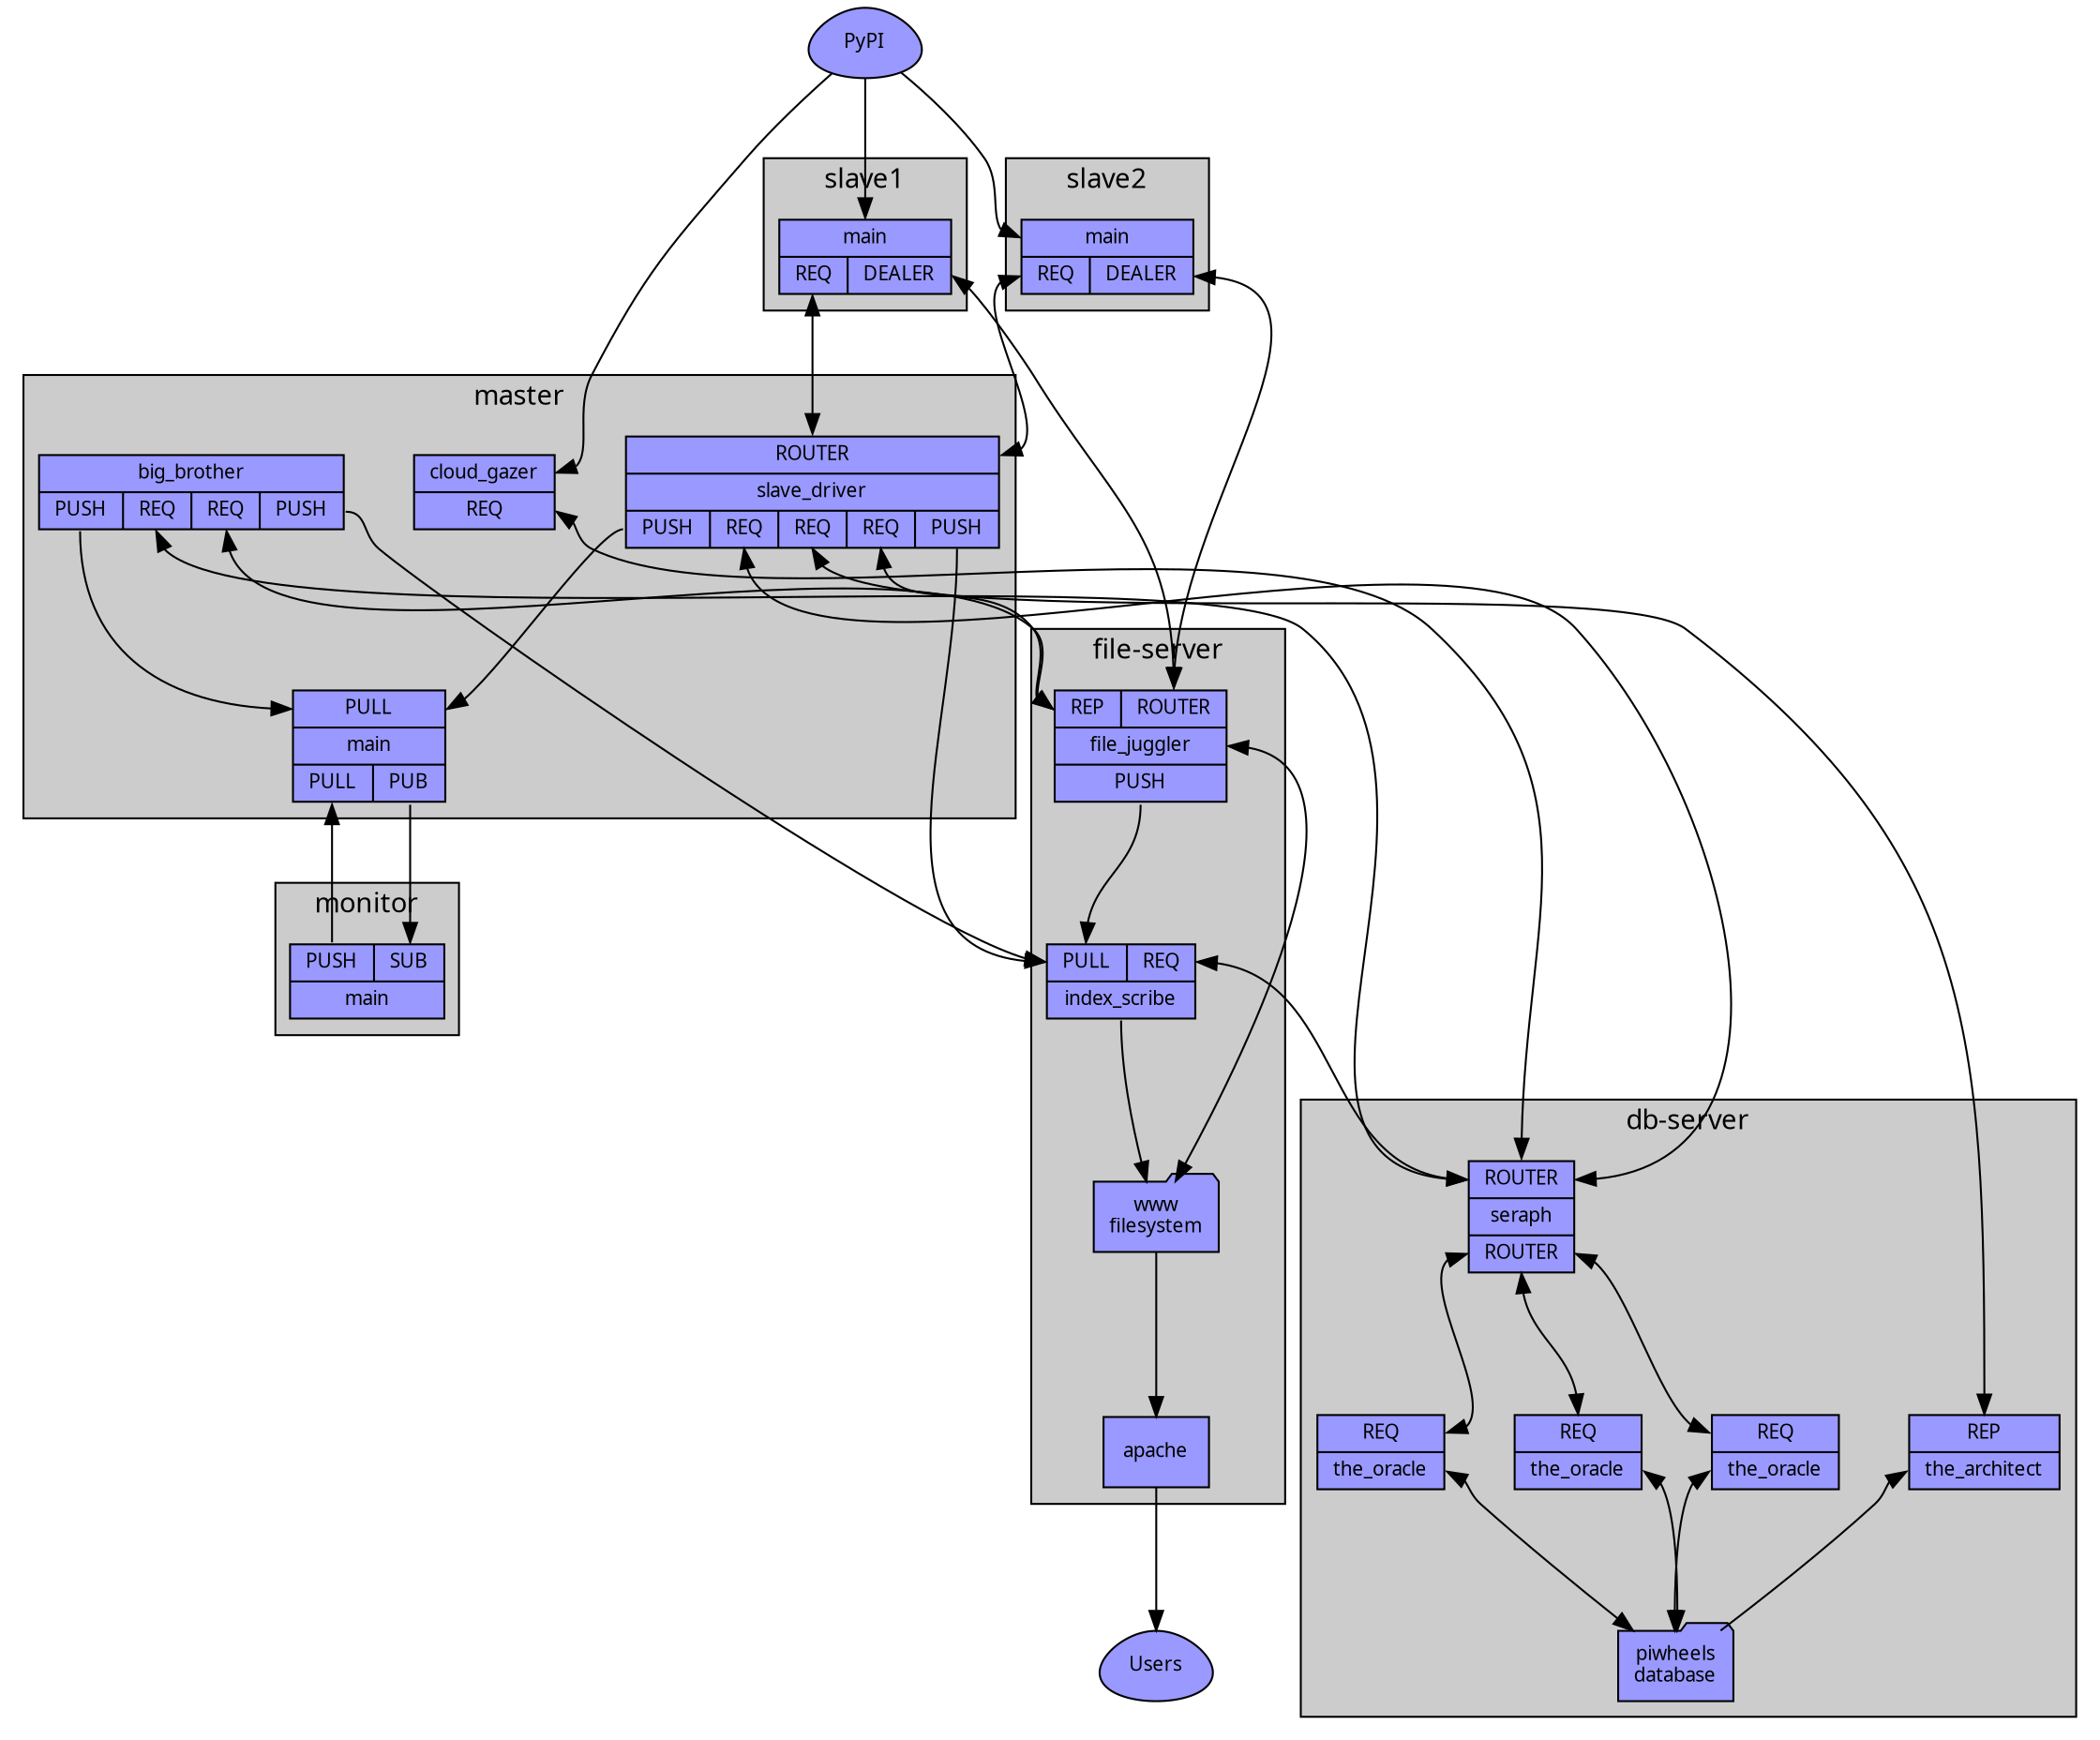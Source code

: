 digraph piwheels {
    graph [nodesep=0.5, ranksep=1, style=filled, fontname=Sans, fontsize=14, fillcolor="#cccccc"];
    node [shape=record, fontname=Sans, fontsize=10, style=filled, fillcolor="#9999ff", penwidth=1];
    edge [fontname=Sans, fontsize=8];

    pypi [label="PyPI", shape=egg];
    users [label="Users", shape=egg];

    subgraph cluster_db_server {
        graph [label="db-server"];

        the_oracle1 [label="{<seraph>REQ|<t>the_oracle}"];
        the_oracle2 [label="{<seraph>REQ|<t>the_oracle}"];
        the_oracle3 [label="{<seraph>REQ|<t>the_oracle}"];
        the_architect [label="{<builds>REP|<t>the_architect}"];
        seraph [label="{<db>ROUTER|<t>seraph|<oracle>ROUTER}"];
        db [label="piwheels\ndatabase", shape=folder];

        seraph:oracle->the_oracle1:seraph [dir=both];
        seraph:oracle->the_oracle2:seraph [dir=both];
        seraph:oracle->the_oracle3:seraph [dir=both];
        the_oracle1:t->db [dir=both];
        the_oracle2:t->db [dir=both];
        the_oracle3:t->db [dir=both];
        the_architect:t->db [dir=back];
    }

    subgraph cluster_file_server {
        graph [label="file-server"];

        file_juggler [label="{{<fs>REP|<slaves>ROUTER}|<t>file_juggler|{<indexes>PUSH}}"];
        index_scribe [label="{{<indexes>PULL|<db>REQ}|<t>index_scribe}"];
        fs [label="www\nfilesystem", shape=folder];
        apache;

        index_scribe:t->fs;
        file_juggler:t->fs [dir=both];
        fs->apache;
    }

    subgraph cluster_master {
        graph [label="master"];

        cloud_gazer [label="{<t>cloud_gazer|<db>REQ}"];
        main [label="{{<int_status>PULL}|main|{<control>PULL|<ext_status>PUB}}"];
        big_brother [label="{<t>big_brother|{<int_status>PUSH|<db>REQ|<fs>REQ|<indexes>PUSH}}"];
        slave_driver [label="{{<slaves>ROUTER}|<t>slave_driver|{<int_status>PUSH|<db>REQ|<builds>REQ|<fs>REQ|<indexes>PUSH}}"];

        big_brother:int_status->main:int_status;
        slave_driver:int_status->main:int_status;
    }

    subgraph cluster_monitor {
        graph [label="monitor"];
        monitor [label="{{<control>PUSH|<status>SUB}|<t>main}"];
    }

    subgraph cluster_slave1 {
        graph [label="slave1"];
        slave1 [label="{<t>main|{<builds>REQ|<files>DEALER}}"];
    }

    subgraph cluster_slave2 {
        graph [label="slave2"];
        slave2 [label="{<t>main|{<builds>REQ|<files>DEALER}}"];
    }

    pypi->cloud_gazer:t;
    pypi->slave1:t;
    pypi->slave2:t;
    slave1:builds->slave_driver:slaves [dir=both];
    slave2:builds->slave_driver:slaves [dir=both];
    slave1:files->file_juggler:slaves [dir=both];
    slave2:files->file_juggler:slaves [dir=both];
    main:ext_status->monitor:status;
    monitor:control->main:control;

    cloud_gazer:db->seraph:db [dir=both];
    file_juggler:indexes->index_scribe:indexes;
    big_brother:indexes->index_scribe:indexes;
    slave_driver:indexes->index_scribe:indexes;
    index_scribe:db->seraph:db [dir=both];
    big_brother:db->seraph:db [dir=both];
    big_brother:fs->file_juggler:fs [dir=both];
    slave_driver:fs->file_juggler:fs [dir=both];
    slave_driver:db->seraph:db [dir=both];
    slave_driver:builds->the_architect:builds [dir=both];
    apache->users;
}
